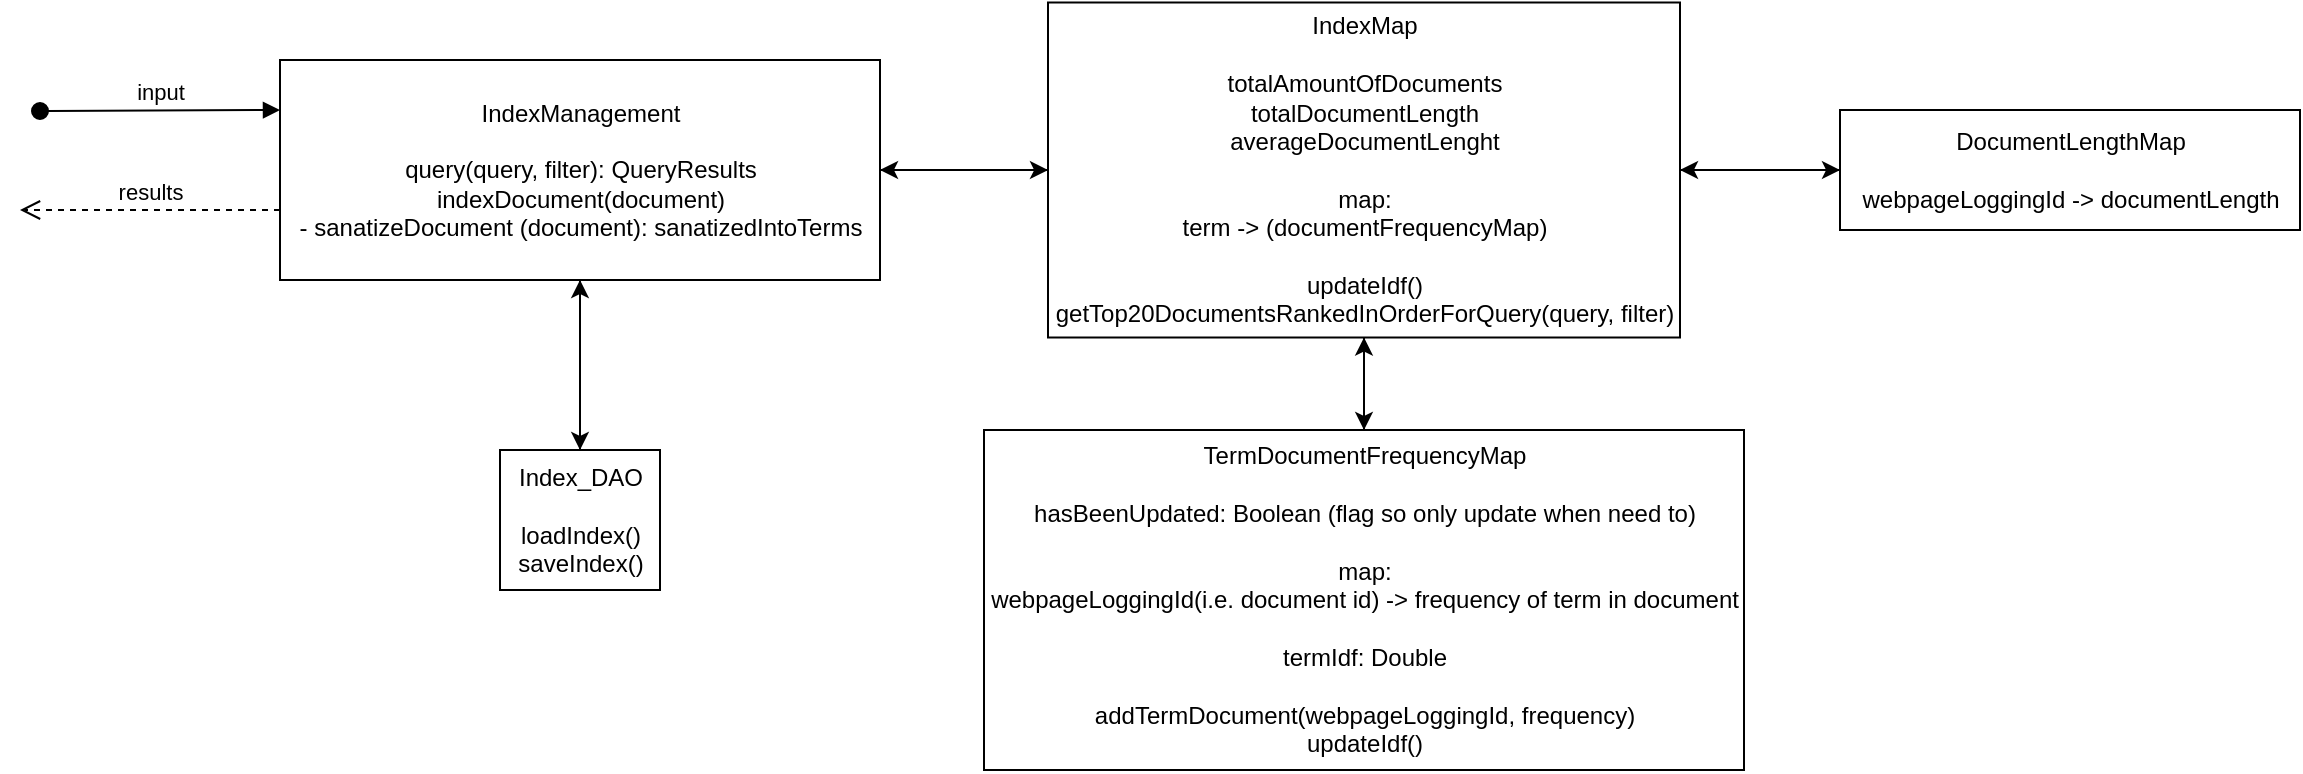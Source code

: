 <mxfile version="14.5.1" type="device"><diagram id="QSVB1uVZnL0f4tn0-4sm" name="Page-1"><mxGraphModel dx="2858" dy="1106" grid="1" gridSize="10" guides="1" tooltips="1" connect="1" arrows="1" fold="1" page="1" pageScale="1" pageWidth="827" pageHeight="1169" math="0" shadow="0"><root><mxCell id="0"/><mxCell id="1" parent="0"/><mxCell id="S0AcSzzJDSFQXv3m2WtR-62" value="" style="edgeStyle=orthogonalEdgeStyle;rounded=0;orthogonalLoop=1;jettySize=auto;html=1;" parent="1" source="S0AcSzzJDSFQXv3m2WtR-1" target="S0AcSzzJDSFQXv3m2WtR-2" edge="1"><mxGeometry relative="1" as="geometry"/></mxCell><mxCell id="S0AcSzzJDSFQXv3m2WtR-76" value="" style="edgeStyle=orthogonalEdgeStyle;rounded=0;orthogonalLoop=1;jettySize=auto;html=1;" parent="1" source="S0AcSzzJDSFQXv3m2WtR-1" target="S0AcSzzJDSFQXv3m2WtR-75" edge="1"><mxGeometry relative="1" as="geometry"/></mxCell><mxCell id="S0AcSzzJDSFQXv3m2WtR-1" value="IndexManagement&lt;br&gt;&lt;br&gt;query(query, filter): QueryResults&lt;br&gt;indexDocument(document)&lt;br&gt;- sanatizeDocument (document): sanatizedIntoTerms" style="html=1;" parent="1" vertex="1"><mxGeometry x="40" y="85" width="300" height="110" as="geometry"/></mxCell><mxCell id="S0AcSzzJDSFQXv3m2WtR-63" value="" style="edgeStyle=orthogonalEdgeStyle;rounded=0;orthogonalLoop=1;jettySize=auto;html=1;" parent="1" source="S0AcSzzJDSFQXv3m2WtR-2" target="S0AcSzzJDSFQXv3m2WtR-61" edge="1"><mxGeometry relative="1" as="geometry"/></mxCell><mxCell id="S0AcSzzJDSFQXv3m2WtR-64" value="" style="edgeStyle=orthogonalEdgeStyle;rounded=0;orthogonalLoop=1;jettySize=auto;html=1;" parent="1" source="S0AcSzzJDSFQXv3m2WtR-2" target="S0AcSzzJDSFQXv3m2WtR-3" edge="1"><mxGeometry relative="1" as="geometry"/></mxCell><mxCell id="S0AcSzzJDSFQXv3m2WtR-65" style="edgeStyle=orthogonalEdgeStyle;rounded=0;orthogonalLoop=1;jettySize=auto;html=1;" parent="1" source="S0AcSzzJDSFQXv3m2WtR-2" edge="1"><mxGeometry relative="1" as="geometry"><mxPoint x="340" y="140" as="targetPoint"/></mxGeometry></mxCell><mxCell id="S0AcSzzJDSFQXv3m2WtR-2" value="IndexMap&lt;br&gt;&lt;br&gt;totalAmountOfDocuments&lt;br&gt;totalDocumentLength&lt;br&gt;averageDocumentLenght&lt;br&gt;&lt;br&gt;map:&lt;br&gt;term -&amp;gt; (documentFrequencyMap)&lt;br&gt;&lt;br&gt;updateIdf()&lt;br&gt;getTop20DocumentsRankedInOrderForQuery(query, filter)" style="html=1;" parent="1" vertex="1"><mxGeometry x="424" y="56.25" width="316" height="167.5" as="geometry"/></mxCell><mxCell id="S0AcSzzJDSFQXv3m2WtR-67" style="edgeStyle=orthogonalEdgeStyle;rounded=0;orthogonalLoop=1;jettySize=auto;html=1;entryX=0.5;entryY=1;entryDx=0;entryDy=0;" parent="1" source="S0AcSzzJDSFQXv3m2WtR-3" target="S0AcSzzJDSFQXv3m2WtR-2" edge="1"><mxGeometry relative="1" as="geometry"/></mxCell><mxCell id="S0AcSzzJDSFQXv3m2WtR-3" value="TermDocumentFrequencyMap&lt;br&gt;&lt;br&gt;hasBeenUpdated: Boolean (flag so only update when need to)&lt;br&gt;&lt;br&gt;map:&lt;br&gt;webpageLoggingId(i.e. document id) -&amp;gt; frequency of term in document&lt;br&gt;&lt;br&gt;termIdf: Double&lt;br&gt;&lt;br&gt;addTermDocument(webpageLoggingId, frequency)&lt;br&gt;updateIdf()" style="html=1;" parent="1" vertex="1"><mxGeometry x="392" y="270" width="380" height="170" as="geometry"/></mxCell><mxCell id="S0AcSzzJDSFQXv3m2WtR-66" style="edgeStyle=orthogonalEdgeStyle;rounded=0;orthogonalLoop=1;jettySize=auto;html=1;entryX=1;entryY=0.5;entryDx=0;entryDy=0;" parent="1" source="S0AcSzzJDSFQXv3m2WtR-61" target="S0AcSzzJDSFQXv3m2WtR-2" edge="1"><mxGeometry relative="1" as="geometry"/></mxCell><mxCell id="S0AcSzzJDSFQXv3m2WtR-61" value="DocumentLengthMap&lt;br&gt;&lt;br&gt;webpageLoggingId -&amp;gt; documentLength" style="html=1;" parent="1" vertex="1"><mxGeometry x="820" y="110" width="230" height="60" as="geometry"/></mxCell><mxCell id="S0AcSzzJDSFQXv3m2WtR-70" value="input" style="html=1;verticalAlign=bottom;startArrow=oval;startFill=1;endArrow=block;startSize=8;" parent="1" edge="1"><mxGeometry width="60" relative="1" as="geometry"><mxPoint x="-80" y="110.5" as="sourcePoint"/><mxPoint x="40" y="110" as="targetPoint"/></mxGeometry></mxCell><mxCell id="S0AcSzzJDSFQXv3m2WtR-73" value="results" style="html=1;verticalAlign=bottom;endArrow=open;dashed=1;endSize=8;" parent="1" edge="1"><mxGeometry relative="1" as="geometry"><mxPoint x="40" y="160" as="sourcePoint"/><mxPoint x="-90" y="160" as="targetPoint"/></mxGeometry></mxCell><mxCell id="S0AcSzzJDSFQXv3m2WtR-79" style="edgeStyle=orthogonalEdgeStyle;rounded=0;orthogonalLoop=1;jettySize=auto;html=1;entryX=0.5;entryY=1;entryDx=0;entryDy=0;" parent="1" source="S0AcSzzJDSFQXv3m2WtR-75" target="S0AcSzzJDSFQXv3m2WtR-1" edge="1"><mxGeometry relative="1" as="geometry"/></mxCell><mxCell id="S0AcSzzJDSFQXv3m2WtR-75" value="Index_DAO&lt;br&gt;&lt;br&gt;loadIndex()&lt;br&gt;saveIndex()" style="html=1;" parent="1" vertex="1"><mxGeometry x="150" y="280" width="80" height="70" as="geometry"/></mxCell></root></mxGraphModel></diagram></mxfile>